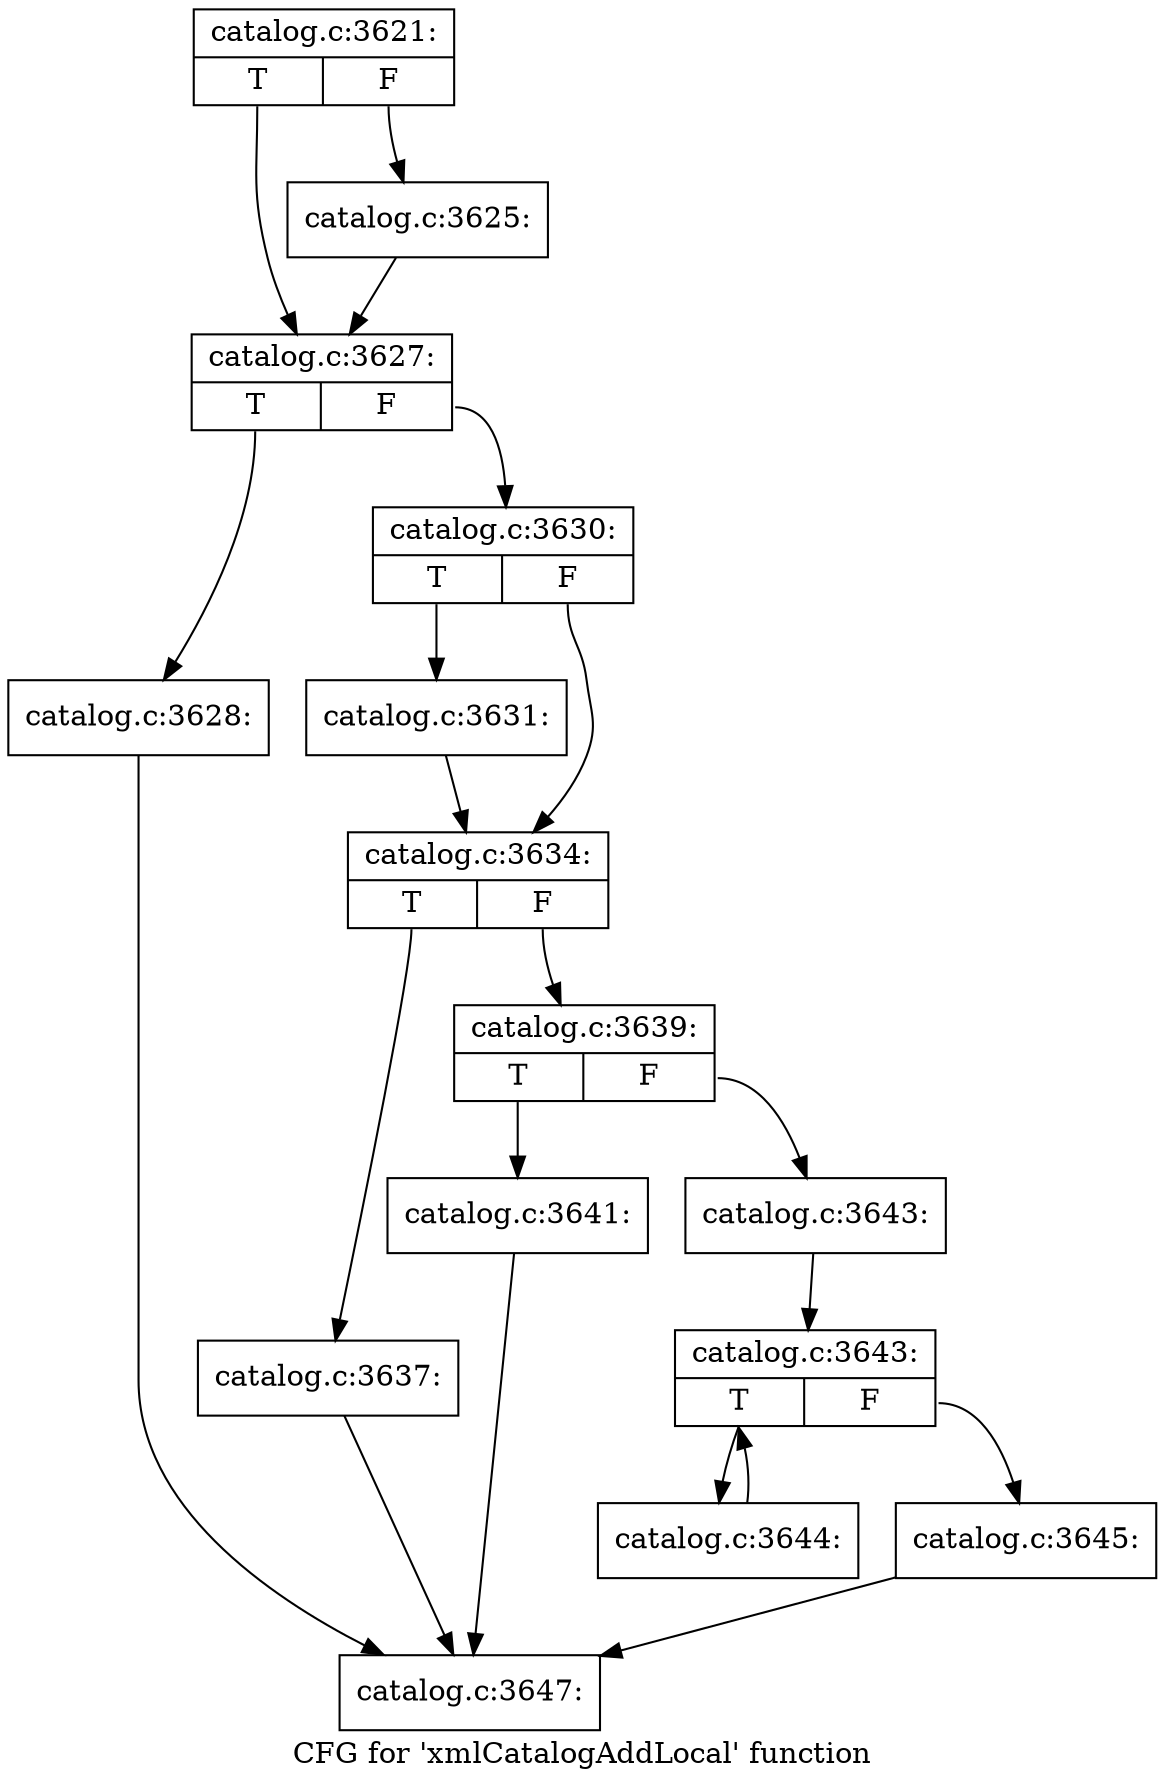 digraph "CFG for 'xmlCatalogAddLocal' function" {
	label="CFG for 'xmlCatalogAddLocal' function";

	Node0x3943ec0 [shape=record,label="{catalog.c:3621:|{<s0>T|<s1>F}}"];
	Node0x3943ec0:s0 -> Node0x39458c0;
	Node0x3943ec0:s1 -> Node0x3945870;
	Node0x3945870 [shape=record,label="{catalog.c:3625:}"];
	Node0x3945870 -> Node0x39458c0;
	Node0x39458c0 [shape=record,label="{catalog.c:3627:|{<s0>T|<s1>F}}"];
	Node0x39458c0:s0 -> Node0x3945c80;
	Node0x39458c0:s1 -> Node0x3945cd0;
	Node0x3945c80 [shape=record,label="{catalog.c:3628:}"];
	Node0x3945c80 -> Node0x3944cc0;
	Node0x3945cd0 [shape=record,label="{catalog.c:3630:|{<s0>T|<s1>F}}"];
	Node0x3945cd0:s0 -> Node0x39461c0;
	Node0x3945cd0:s1 -> Node0x3946210;
	Node0x39461c0 [shape=record,label="{catalog.c:3631:}"];
	Node0x39461c0 -> Node0x3946210;
	Node0x3946210 [shape=record,label="{catalog.c:3634:|{<s0>T|<s1>F}}"];
	Node0x3946210:s0 -> Node0x3946df0;
	Node0x3946210:s1 -> Node0x3946e40;
	Node0x3946df0 [shape=record,label="{catalog.c:3637:}"];
	Node0x3946df0 -> Node0x3944cc0;
	Node0x3946e40 [shape=record,label="{catalog.c:3639:|{<s0>T|<s1>F}}"];
	Node0x3946e40:s0 -> Node0x3947530;
	Node0x3946e40:s1 -> Node0x3947580;
	Node0x3947530 [shape=record,label="{catalog.c:3641:}"];
	Node0x3947530 -> Node0x3944cc0;
	Node0x3947580 [shape=record,label="{catalog.c:3643:}"];
	Node0x3947580 -> Node0x3947a90;
	Node0x3947a90 [shape=record,label="{catalog.c:3643:|{<s0>T|<s1>F}}"];
	Node0x3947a90:s0 -> Node0x3947fb0;
	Node0x3947a90:s1 -> Node0x3947cb0;
	Node0x3947fb0 [shape=record,label="{catalog.c:3644:}"];
	Node0x3947fb0 -> Node0x3947a90;
	Node0x3947cb0 [shape=record,label="{catalog.c:3645:}"];
	Node0x3947cb0 -> Node0x3944cc0;
	Node0x3944cc0 [shape=record,label="{catalog.c:3647:}"];
}

